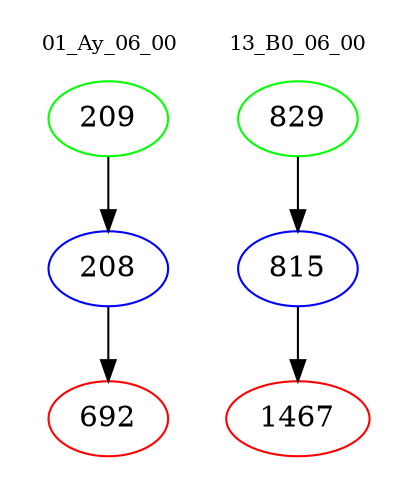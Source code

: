 digraph{
subgraph cluster_0 {
color = white
label = "01_Ay_06_00";
fontsize=10;
T0_209 [label="209", color="green"]
T0_209 -> T0_208 [color="black"]
T0_208 [label="208", color="blue"]
T0_208 -> T0_692 [color="black"]
T0_692 [label="692", color="red"]
}
subgraph cluster_1 {
color = white
label = "13_B0_06_00";
fontsize=10;
T1_829 [label="829", color="green"]
T1_829 -> T1_815 [color="black"]
T1_815 [label="815", color="blue"]
T1_815 -> T1_1467 [color="black"]
T1_1467 [label="1467", color="red"]
}
}

